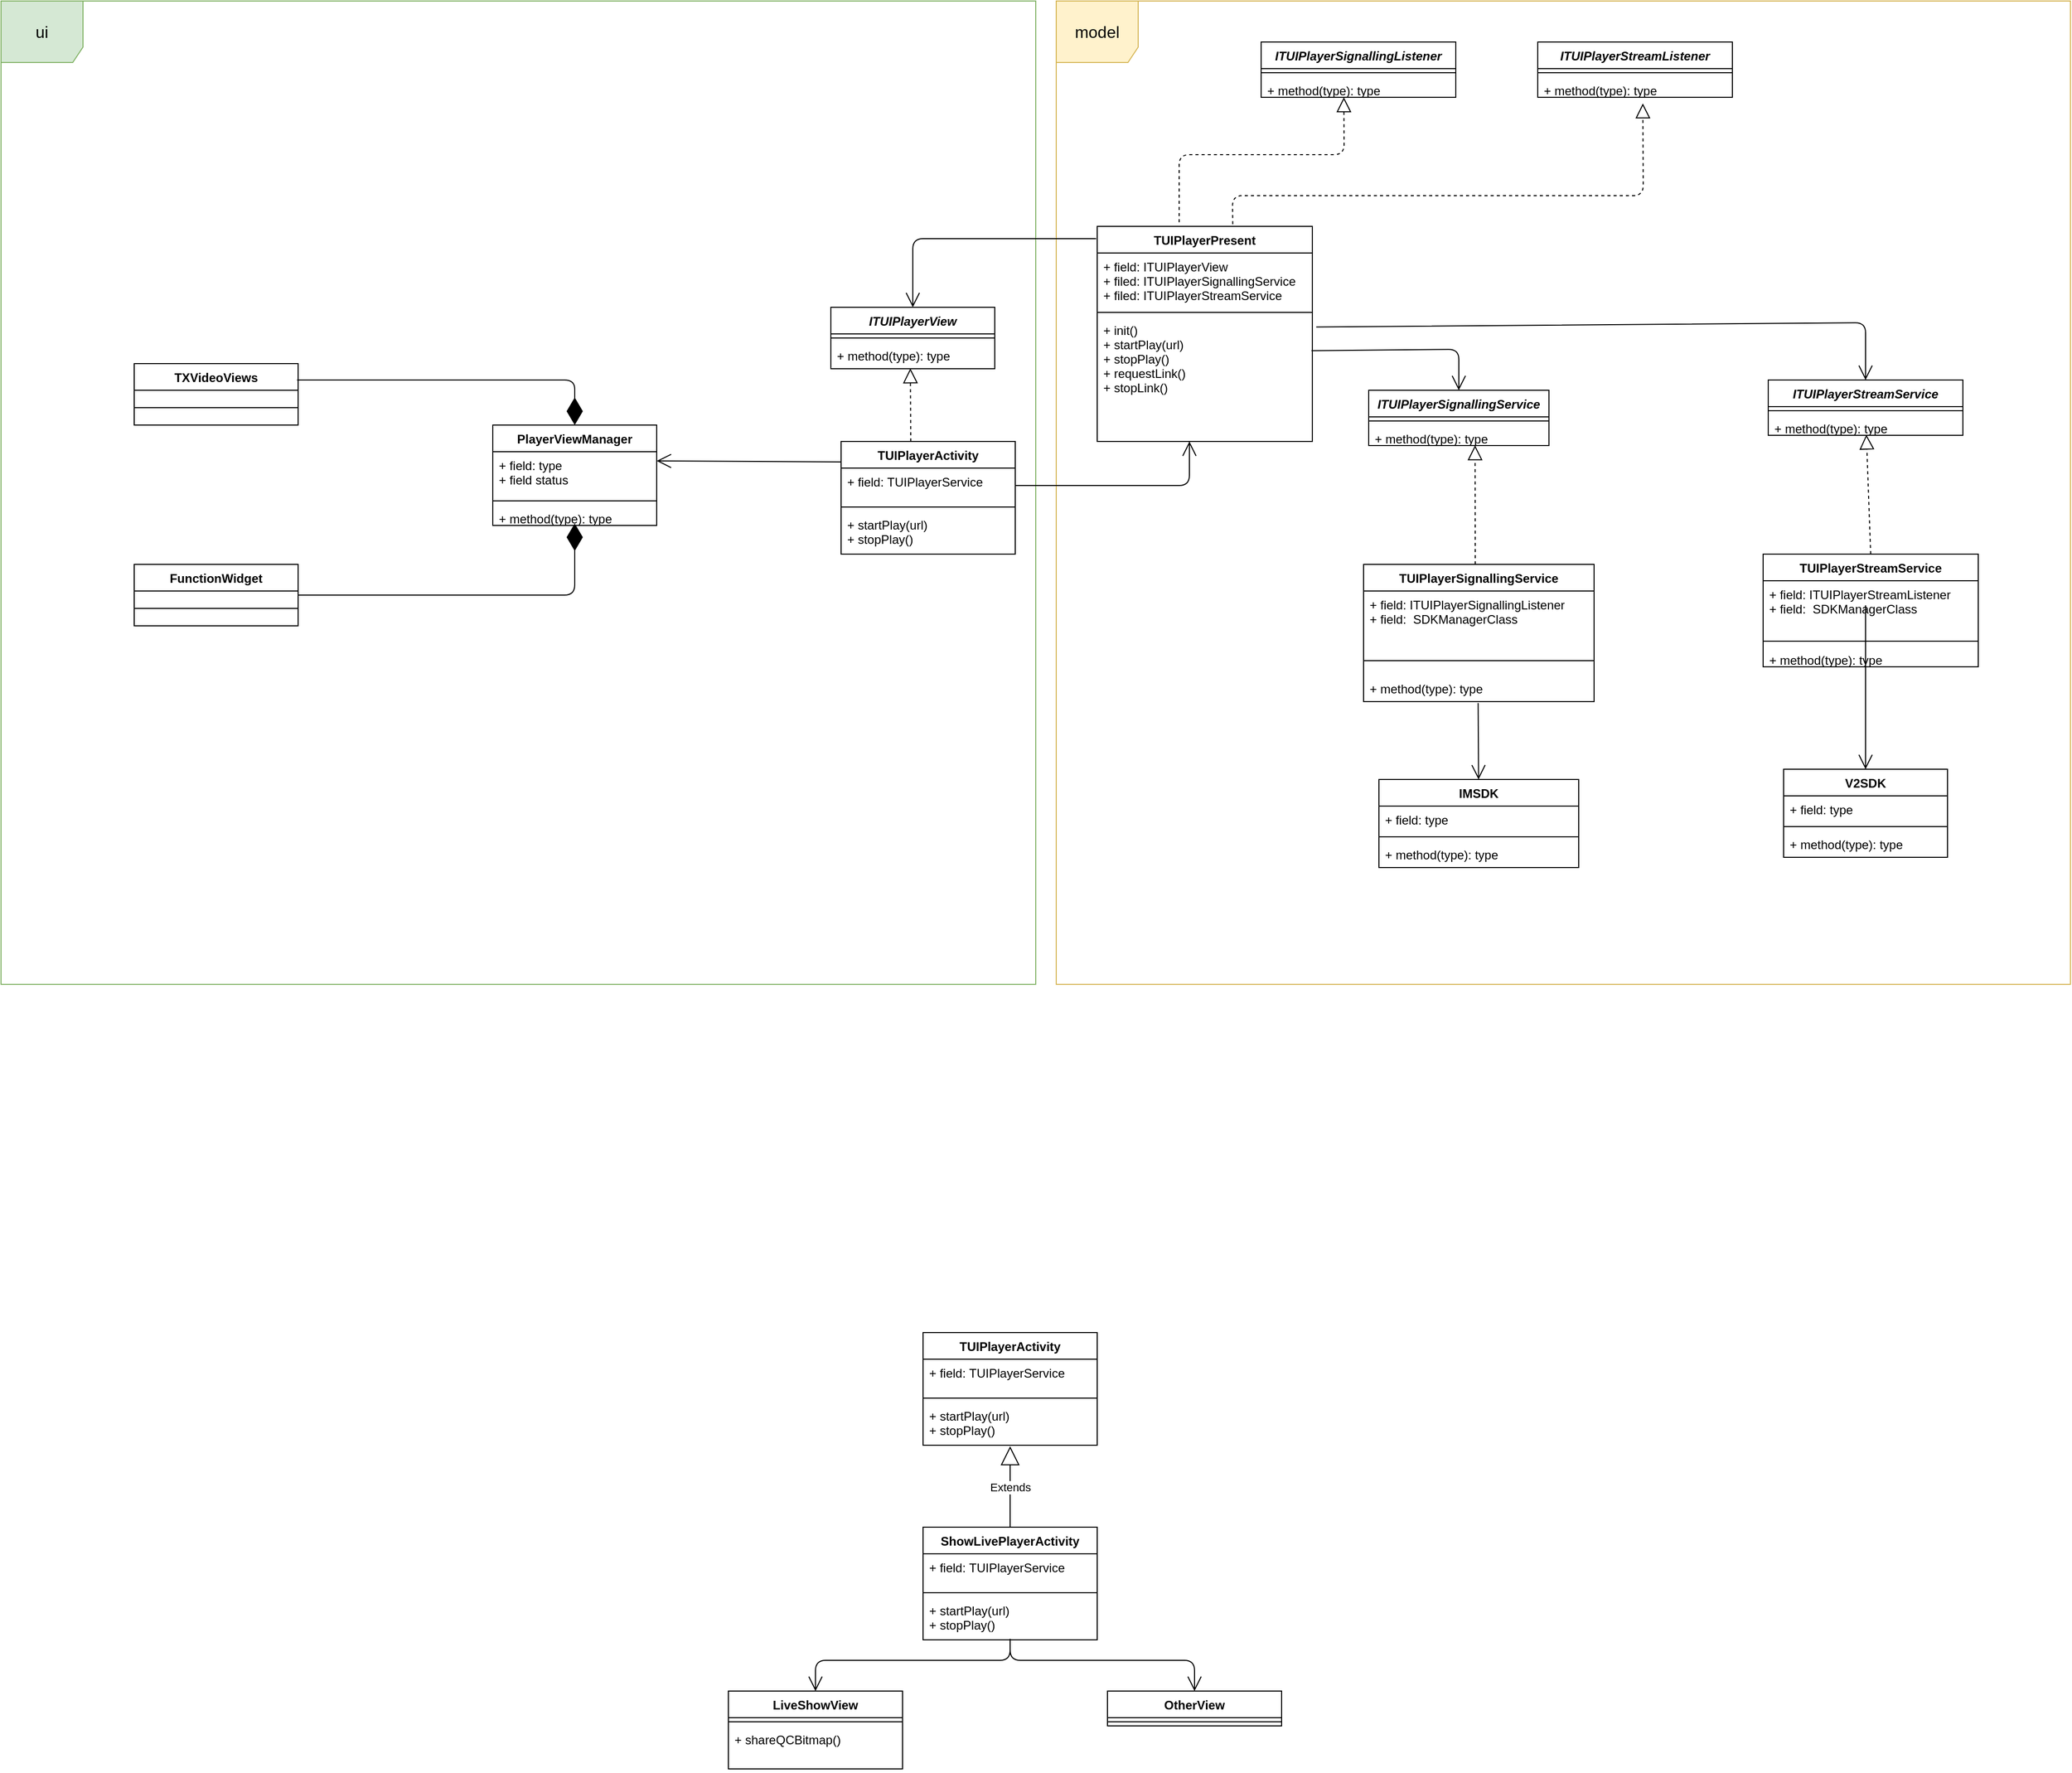 <mxfile version="15.0.3" type="github">
  <diagram id="_3MNf_Sm-s--1B_T6NlN" name="第 1 页">
    <mxGraphModel dx="2893" dy="2243" grid="1" gridSize="10" guides="1" tooltips="1" connect="1" arrows="1" fold="1" page="1" pageScale="1" pageWidth="827" pageHeight="1169" math="0" shadow="0">
      <root>
        <mxCell id="0" />
        <mxCell id="1" parent="0" />
        <mxCell id="_aXG8rA2rc2TQCkW96PT-1" value="&lt;font style=&quot;font-size: 16px&quot;&gt;ui&lt;/font&gt;" style="shape=umlFrame;whiteSpace=wrap;html=1;strokeColor=#82b366;fillColor=#d5e8d4;width=80;height=60;" vertex="1" parent="1">
          <mxGeometry x="-600" y="-30" width="1010" height="960" as="geometry" />
        </mxCell>
        <mxCell id="_aXG8rA2rc2TQCkW96PT-2" value="&lt;font style=&quot;font-size: 16px&quot;&gt;model&lt;/font&gt;" style="shape=umlFrame;whiteSpace=wrap;html=1;fillColor=#FFF2CC;width=80;height=60;strokeColor=#D6B656;" vertex="1" parent="1">
          <mxGeometry x="430" y="-30" width="990" height="960" as="geometry" />
        </mxCell>
        <mxCell id="_aXG8rA2rc2TQCkW96PT-3" value="ITUIPlayerView" style="swimlane;fontStyle=3;align=center;verticalAlign=top;childLayout=stackLayout;horizontal=1;startSize=26;horizontalStack=0;resizeParent=1;resizeParentMax=0;resizeLast=0;collapsible=1;marginBottom=0;" vertex="1" parent="1">
          <mxGeometry x="210" y="269" width="160" height="60" as="geometry" />
        </mxCell>
        <mxCell id="_aXG8rA2rc2TQCkW96PT-4" value="" style="line;strokeWidth=1;fillColor=none;align=left;verticalAlign=middle;spacingTop=-1;spacingLeft=3;spacingRight=3;rotatable=0;labelPosition=right;points=[];portConstraint=eastwest;" vertex="1" parent="_aXG8rA2rc2TQCkW96PT-3">
          <mxGeometry y="26" width="160" height="8" as="geometry" />
        </mxCell>
        <mxCell id="_aXG8rA2rc2TQCkW96PT-5" value="+ method(type): type" style="text;strokeColor=none;fillColor=none;align=left;verticalAlign=top;spacingLeft=4;spacingRight=4;overflow=hidden;rotatable=0;points=[[0,0.5],[1,0.5]];portConstraint=eastwest;" vertex="1" parent="_aXG8rA2rc2TQCkW96PT-3">
          <mxGeometry y="34" width="160" height="26" as="geometry" />
        </mxCell>
        <mxCell id="_aXG8rA2rc2TQCkW96PT-6" value="TUIPlayerPresent" style="swimlane;fontStyle=1;align=center;verticalAlign=top;childLayout=stackLayout;horizontal=1;startSize=26;horizontalStack=0;resizeParent=1;resizeParentMax=0;resizeLast=0;collapsible=1;marginBottom=0;" vertex="1" parent="1">
          <mxGeometry x="470" y="190" width="210" height="210" as="geometry" />
        </mxCell>
        <mxCell id="_aXG8rA2rc2TQCkW96PT-7" value="+ field: ITUIPlayerView&#xa;+ filed: ITUIPlayerSignallingService&#xa;+ filed: ITUIPlayerStreamService" style="text;strokeColor=none;fillColor=none;align=left;verticalAlign=top;spacingLeft=4;spacingRight=4;overflow=hidden;rotatable=0;points=[[0,0.5],[1,0.5]];portConstraint=eastwest;" vertex="1" parent="_aXG8rA2rc2TQCkW96PT-6">
          <mxGeometry y="26" width="210" height="54" as="geometry" />
        </mxCell>
        <mxCell id="_aXG8rA2rc2TQCkW96PT-8" value="" style="line;strokeWidth=1;fillColor=none;align=left;verticalAlign=middle;spacingTop=-1;spacingLeft=3;spacingRight=3;rotatable=0;labelPosition=right;points=[];portConstraint=eastwest;" vertex="1" parent="_aXG8rA2rc2TQCkW96PT-6">
          <mxGeometry y="80" width="210" height="8" as="geometry" />
        </mxCell>
        <mxCell id="_aXG8rA2rc2TQCkW96PT-9" value="+ init()&#xa;+ startPlay(url)&#xa;+ stopPlay()&#xa;+ requestLink()&#xa;+ stopLink()" style="text;strokeColor=none;fillColor=none;align=left;verticalAlign=top;spacingLeft=4;spacingRight=4;overflow=hidden;rotatable=0;points=[[0,0.5],[1,0.5]];portConstraint=eastwest;" vertex="1" parent="_aXG8rA2rc2TQCkW96PT-6">
          <mxGeometry y="88" width="210" height="122" as="geometry" />
        </mxCell>
        <mxCell id="_aXG8rA2rc2TQCkW96PT-14" value="" style="endArrow=block;dashed=1;endFill=0;endSize=12;html=1;entryX=0.485;entryY=0.987;entryDx=0;entryDy=0;entryPerimeter=0;" edge="1" parent="1" target="_aXG8rA2rc2TQCkW96PT-5">
          <mxGeometry width="160" relative="1" as="geometry">
            <mxPoint x="288" y="400" as="sourcePoint" />
            <mxPoint x="470" y="410" as="targetPoint" />
          </mxGeometry>
        </mxCell>
        <mxCell id="_aXG8rA2rc2TQCkW96PT-15" value="TUIPlayerSignallingService" style="swimlane;fontStyle=1;align=center;verticalAlign=top;childLayout=stackLayout;horizontal=1;startSize=26;horizontalStack=0;resizeParent=1;resizeParentMax=0;resizeLast=0;collapsible=1;marginBottom=0;" vertex="1" parent="1">
          <mxGeometry x="730" y="520" width="225" height="134" as="geometry" />
        </mxCell>
        <mxCell id="_aXG8rA2rc2TQCkW96PT-16" value="+ field: ITUIPlayerSignallingListener&#xa;+ field:  SDKManagerClass" style="text;strokeColor=none;fillColor=none;align=left;verticalAlign=top;spacingLeft=4;spacingRight=4;overflow=hidden;rotatable=0;points=[[0,0.5],[1,0.5]];portConstraint=eastwest;" vertex="1" parent="_aXG8rA2rc2TQCkW96PT-15">
          <mxGeometry y="26" width="225" height="54" as="geometry" />
        </mxCell>
        <mxCell id="_aXG8rA2rc2TQCkW96PT-17" value="" style="line;strokeWidth=1;fillColor=none;align=left;verticalAlign=middle;spacingTop=-1;spacingLeft=3;spacingRight=3;rotatable=0;labelPosition=right;points=[];portConstraint=eastwest;" vertex="1" parent="_aXG8rA2rc2TQCkW96PT-15">
          <mxGeometry y="80" width="225" height="28" as="geometry" />
        </mxCell>
        <mxCell id="_aXG8rA2rc2TQCkW96PT-18" value="+ method(type): type" style="text;strokeColor=none;fillColor=none;align=left;verticalAlign=top;spacingLeft=4;spacingRight=4;overflow=hidden;rotatable=0;points=[[0,0.5],[1,0.5]];portConstraint=eastwest;" vertex="1" parent="_aXG8rA2rc2TQCkW96PT-15">
          <mxGeometry y="108" width="225" height="26" as="geometry" />
        </mxCell>
        <mxCell id="_aXG8rA2rc2TQCkW96PT-19" value="" style="endArrow=block;dashed=1;endFill=0;endSize=12;html=1;entryX=0.59;entryY=0.986;entryDx=0;entryDy=0;entryPerimeter=0;" edge="1" parent="1" target="_aXG8rA2rc2TQCkW96PT-44">
          <mxGeometry width="160" relative="1" as="geometry">
            <mxPoint x="839" y="520" as="sourcePoint" />
            <mxPoint x="834" y="400" as="targetPoint" />
          </mxGeometry>
        </mxCell>
        <mxCell id="_aXG8rA2rc2TQCkW96PT-20" value="" style="endArrow=open;endFill=1;endSize=12;html=1;exitX=0.996;exitY=0.274;exitDx=0;exitDy=0;entryX=0.5;entryY=0;entryDx=0;entryDy=0;exitPerimeter=0;" edge="1" parent="1" source="_aXG8rA2rc2TQCkW96PT-9" target="_aXG8rA2rc2TQCkW96PT-42">
          <mxGeometry width="160" relative="1" as="geometry">
            <mxPoint x="430" y="350" as="sourcePoint" />
            <mxPoint x="730" y="300" as="targetPoint" />
            <Array as="points">
              <mxPoint x="823" y="310" />
            </Array>
          </mxGeometry>
        </mxCell>
        <mxCell id="_aXG8rA2rc2TQCkW96PT-21" value="" style="endArrow=open;endFill=1;endSize=12;html=1;exitX=1;exitY=0.5;exitDx=0;exitDy=0;" edge="1" parent="1" source="_aXG8rA2rc2TQCkW96PT-74">
          <mxGeometry width="160" relative="1" as="geometry">
            <mxPoint x="390" y="440" as="sourcePoint" />
            <mxPoint x="560" y="400" as="targetPoint" />
            <Array as="points">
              <mxPoint x="560" y="443" />
            </Array>
          </mxGeometry>
        </mxCell>
        <mxCell id="_aXG8rA2rc2TQCkW96PT-22" value="" style="endArrow=open;endFill=1;endSize=12;html=1;entryX=0.5;entryY=0;entryDx=0;entryDy=0;" edge="1" parent="1" target="_aXG8rA2rc2TQCkW96PT-3">
          <mxGeometry width="160" relative="1" as="geometry">
            <mxPoint x="469" y="202" as="sourcePoint" />
            <mxPoint x="380" y="400" as="targetPoint" />
            <Array as="points">
              <mxPoint x="290" y="202" />
            </Array>
          </mxGeometry>
        </mxCell>
        <mxCell id="_aXG8rA2rc2TQCkW96PT-23" value="ITUIPlayerStreamService" style="swimlane;fontStyle=3;align=center;verticalAlign=top;childLayout=stackLayout;horizontal=1;startSize=26;horizontalStack=0;resizeParent=1;resizeParentMax=0;resizeLast=0;collapsible=1;marginBottom=0;" vertex="1" parent="1">
          <mxGeometry x="1125" y="340" width="190" height="54" as="geometry" />
        </mxCell>
        <mxCell id="_aXG8rA2rc2TQCkW96PT-24" value="" style="line;strokeWidth=1;fillColor=none;align=left;verticalAlign=middle;spacingTop=-1;spacingLeft=3;spacingRight=3;rotatable=0;labelPosition=right;points=[];portConstraint=eastwest;" vertex="1" parent="_aXG8rA2rc2TQCkW96PT-23">
          <mxGeometry y="26" width="190" height="8" as="geometry" />
        </mxCell>
        <mxCell id="_aXG8rA2rc2TQCkW96PT-25" value="+ method(type): type" style="text;strokeColor=none;fillColor=none;align=left;verticalAlign=top;spacingLeft=4;spacingRight=4;overflow=hidden;rotatable=0;points=[[0,0.5],[1,0.5]];portConstraint=eastwest;" vertex="1" parent="_aXG8rA2rc2TQCkW96PT-23">
          <mxGeometry y="34" width="190" height="20" as="geometry" />
        </mxCell>
        <mxCell id="_aXG8rA2rc2TQCkW96PT-26" value="TUIPlayerStreamService" style="swimlane;fontStyle=1;align=center;verticalAlign=top;childLayout=stackLayout;horizontal=1;startSize=26;horizontalStack=0;resizeParent=1;resizeParentMax=0;resizeLast=0;collapsible=1;marginBottom=0;" vertex="1" parent="1">
          <mxGeometry x="1120" y="510" width="210" height="110" as="geometry" />
        </mxCell>
        <mxCell id="_aXG8rA2rc2TQCkW96PT-27" value="+ field: ITUIPlayerStreamListener&#xa;+ field:  SDKManagerClass" style="text;strokeColor=none;fillColor=none;align=left;verticalAlign=top;spacingLeft=4;spacingRight=4;overflow=hidden;rotatable=0;points=[[0,0.5],[1,0.5]];portConstraint=eastwest;" vertex="1" parent="_aXG8rA2rc2TQCkW96PT-26">
          <mxGeometry y="26" width="210" height="54" as="geometry" />
        </mxCell>
        <mxCell id="_aXG8rA2rc2TQCkW96PT-28" value="" style="line;strokeWidth=1;fillColor=none;align=left;verticalAlign=middle;spacingTop=-1;spacingLeft=3;spacingRight=3;rotatable=0;labelPosition=right;points=[];portConstraint=eastwest;" vertex="1" parent="_aXG8rA2rc2TQCkW96PT-26">
          <mxGeometry y="80" width="210" height="10" as="geometry" />
        </mxCell>
        <mxCell id="_aXG8rA2rc2TQCkW96PT-29" value="+ method(type): type" style="text;strokeColor=none;fillColor=none;align=left;verticalAlign=top;spacingLeft=4;spacingRight=4;overflow=hidden;rotatable=0;points=[[0,0.5],[1,0.5]];portConstraint=eastwest;" vertex="1" parent="_aXG8rA2rc2TQCkW96PT-26">
          <mxGeometry y="90" width="210" height="20" as="geometry" />
        </mxCell>
        <mxCell id="_aXG8rA2rc2TQCkW96PT-30" value="" style="endArrow=block;dashed=1;endFill=0;endSize=12;html=1;exitX=0.5;exitY=0;exitDx=0;exitDy=0;entryX=0.504;entryY=0.967;entryDx=0;entryDy=0;entryPerimeter=0;" edge="1" parent="1" source="_aXG8rA2rc2TQCkW96PT-26" target="_aXG8rA2rc2TQCkW96PT-25">
          <mxGeometry width="160" relative="1" as="geometry">
            <mxPoint x="1219.11" y="460.004" as="sourcePoint" />
            <mxPoint x="1216" y="372" as="targetPoint" />
          </mxGeometry>
        </mxCell>
        <mxCell id="_aXG8rA2rc2TQCkW96PT-31" value="" style="endArrow=open;endFill=1;endSize=12;html=1;exitX=1.018;exitY=0.084;exitDx=0;exitDy=0;entryX=0.5;entryY=0;entryDx=0;entryDy=0;exitPerimeter=0;" edge="1" parent="1" source="_aXG8rA2rc2TQCkW96PT-9" target="_aXG8rA2rc2TQCkW96PT-23">
          <mxGeometry width="160" relative="1" as="geometry">
            <mxPoint x="639.68" y="211.388" as="sourcePoint" />
            <mxPoint x="740" y="310" as="targetPoint" />
            <Array as="points">
              <mxPoint x="1220" y="284" />
            </Array>
          </mxGeometry>
        </mxCell>
        <mxCell id="_aXG8rA2rc2TQCkW96PT-32" value="IMSDK" style="swimlane;fontStyle=1;align=center;verticalAlign=top;childLayout=stackLayout;horizontal=1;startSize=26;horizontalStack=0;resizeParent=1;resizeParentMax=0;resizeLast=0;collapsible=1;marginBottom=0;" vertex="1" parent="1">
          <mxGeometry x="745" y="730" width="195" height="86" as="geometry" />
        </mxCell>
        <mxCell id="_aXG8rA2rc2TQCkW96PT-33" value="+ field: type" style="text;strokeColor=none;fillColor=none;align=left;verticalAlign=top;spacingLeft=4;spacingRight=4;overflow=hidden;rotatable=0;points=[[0,0.5],[1,0.5]];portConstraint=eastwest;" vertex="1" parent="_aXG8rA2rc2TQCkW96PT-32">
          <mxGeometry y="26" width="195" height="26" as="geometry" />
        </mxCell>
        <mxCell id="_aXG8rA2rc2TQCkW96PT-34" value="" style="line;strokeWidth=1;fillColor=none;align=left;verticalAlign=middle;spacingTop=-1;spacingLeft=3;spacingRight=3;rotatable=0;labelPosition=right;points=[];portConstraint=eastwest;" vertex="1" parent="_aXG8rA2rc2TQCkW96PT-32">
          <mxGeometry y="52" width="195" height="8" as="geometry" />
        </mxCell>
        <mxCell id="_aXG8rA2rc2TQCkW96PT-35" value="+ method(type): type" style="text;strokeColor=none;fillColor=none;align=left;verticalAlign=top;spacingLeft=4;spacingRight=4;overflow=hidden;rotatable=0;points=[[0,0.5],[1,0.5]];portConstraint=eastwest;" vertex="1" parent="_aXG8rA2rc2TQCkW96PT-32">
          <mxGeometry y="60" width="195" height="26" as="geometry" />
        </mxCell>
        <mxCell id="_aXG8rA2rc2TQCkW96PT-36" value="V2SDK" style="swimlane;fontStyle=1;align=center;verticalAlign=top;childLayout=stackLayout;horizontal=1;startSize=26;horizontalStack=0;resizeParent=1;resizeParentMax=0;resizeLast=0;collapsible=1;marginBottom=0;" vertex="1" parent="1">
          <mxGeometry x="1140" y="720" width="160" height="86" as="geometry" />
        </mxCell>
        <mxCell id="_aXG8rA2rc2TQCkW96PT-37" value="+ field: type" style="text;strokeColor=none;fillColor=none;align=left;verticalAlign=top;spacingLeft=4;spacingRight=4;overflow=hidden;rotatable=0;points=[[0,0.5],[1,0.5]];portConstraint=eastwest;" vertex="1" parent="_aXG8rA2rc2TQCkW96PT-36">
          <mxGeometry y="26" width="160" height="26" as="geometry" />
        </mxCell>
        <mxCell id="_aXG8rA2rc2TQCkW96PT-38" value="" style="line;strokeWidth=1;fillColor=none;align=left;verticalAlign=middle;spacingTop=-1;spacingLeft=3;spacingRight=3;rotatable=0;labelPosition=right;points=[];portConstraint=eastwest;" vertex="1" parent="_aXG8rA2rc2TQCkW96PT-36">
          <mxGeometry y="52" width="160" height="8" as="geometry" />
        </mxCell>
        <mxCell id="_aXG8rA2rc2TQCkW96PT-39" value="+ method(type): type" style="text;strokeColor=none;fillColor=none;align=left;verticalAlign=top;spacingLeft=4;spacingRight=4;overflow=hidden;rotatable=0;points=[[0,0.5],[1,0.5]];portConstraint=eastwest;" vertex="1" parent="_aXG8rA2rc2TQCkW96PT-36">
          <mxGeometry y="60" width="160" height="26" as="geometry" />
        </mxCell>
        <mxCell id="_aXG8rA2rc2TQCkW96PT-40" value="" style="endArrow=open;endFill=1;endSize=12;html=1;exitX=0.497;exitY=1.051;exitDx=0;exitDy=0;exitPerimeter=0;" edge="1" parent="1" source="_aXG8rA2rc2TQCkW96PT-18" target="_aXG8rA2rc2TQCkW96PT-32">
          <mxGeometry width="160" relative="1" as="geometry">
            <mxPoint x="760" y="520" as="sourcePoint" />
            <mxPoint x="920" y="520" as="targetPoint" />
          </mxGeometry>
        </mxCell>
        <mxCell id="_aXG8rA2rc2TQCkW96PT-41" value="" style="endArrow=open;endFill=1;endSize=12;html=1;entryX=0.5;entryY=0;entryDx=0;entryDy=0;" edge="1" parent="1" target="_aXG8rA2rc2TQCkW96PT-36">
          <mxGeometry width="160" relative="1" as="geometry">
            <mxPoint x="1220" y="560" as="sourcePoint" />
            <mxPoint x="1003.533" y="600" as="targetPoint" />
          </mxGeometry>
        </mxCell>
        <mxCell id="_aXG8rA2rc2TQCkW96PT-42" value="ITUIPlayerSignallingService" style="swimlane;fontStyle=3;align=center;verticalAlign=top;childLayout=stackLayout;horizontal=1;startSize=26;horizontalStack=0;resizeParent=1;resizeParentMax=0;resizeLast=0;collapsible=1;marginBottom=0;" vertex="1" parent="1">
          <mxGeometry x="735" y="350" width="175.93" height="54" as="geometry" />
        </mxCell>
        <mxCell id="_aXG8rA2rc2TQCkW96PT-43" value="" style="line;strokeWidth=1;fillColor=none;align=left;verticalAlign=middle;spacingTop=-1;spacingLeft=3;spacingRight=3;rotatable=0;labelPosition=right;points=[];portConstraint=eastwest;" vertex="1" parent="_aXG8rA2rc2TQCkW96PT-42">
          <mxGeometry y="26" width="175.93" height="8" as="geometry" />
        </mxCell>
        <mxCell id="_aXG8rA2rc2TQCkW96PT-44" value="+ method(type): type" style="text;strokeColor=none;fillColor=none;align=left;verticalAlign=top;spacingLeft=4;spacingRight=4;overflow=hidden;rotatable=0;points=[[0,0.5],[1,0.5]];portConstraint=eastwest;" vertex="1" parent="_aXG8rA2rc2TQCkW96PT-42">
          <mxGeometry y="34" width="175.93" height="20" as="geometry" />
        </mxCell>
        <mxCell id="_aXG8rA2rc2TQCkW96PT-45" value="ITUIPlayerSignallingListener" style="swimlane;fontStyle=3;align=center;verticalAlign=top;childLayout=stackLayout;horizontal=1;startSize=26;horizontalStack=0;resizeParent=1;resizeParentMax=0;resizeLast=0;collapsible=1;marginBottom=0;" vertex="1" parent="1">
          <mxGeometry x="630" y="10" width="190" height="54" as="geometry" />
        </mxCell>
        <mxCell id="_aXG8rA2rc2TQCkW96PT-46" value="" style="line;strokeWidth=1;fillColor=none;align=left;verticalAlign=middle;spacingTop=-1;spacingLeft=3;spacingRight=3;rotatable=0;labelPosition=right;points=[];portConstraint=eastwest;" vertex="1" parent="_aXG8rA2rc2TQCkW96PT-45">
          <mxGeometry y="26" width="190" height="8" as="geometry" />
        </mxCell>
        <mxCell id="_aXG8rA2rc2TQCkW96PT-47" value="+ method(type): type" style="text;strokeColor=none;fillColor=none;align=left;verticalAlign=top;spacingLeft=4;spacingRight=4;overflow=hidden;rotatable=0;points=[[0,0.5],[1,0.5]];portConstraint=eastwest;" vertex="1" parent="_aXG8rA2rc2TQCkW96PT-45">
          <mxGeometry y="34" width="190" height="20" as="geometry" />
        </mxCell>
        <mxCell id="_aXG8rA2rc2TQCkW96PT-48" value="ITUIPlayerStreamListener" style="swimlane;fontStyle=3;align=center;verticalAlign=top;childLayout=stackLayout;horizontal=1;startSize=26;horizontalStack=0;resizeParent=1;resizeParentMax=0;resizeLast=0;collapsible=1;marginBottom=0;" vertex="1" parent="1">
          <mxGeometry x="900" y="10" width="190" height="54" as="geometry" />
        </mxCell>
        <mxCell id="_aXG8rA2rc2TQCkW96PT-49" value="" style="line;strokeWidth=1;fillColor=none;align=left;verticalAlign=middle;spacingTop=-1;spacingLeft=3;spacingRight=3;rotatable=0;labelPosition=right;points=[];portConstraint=eastwest;" vertex="1" parent="_aXG8rA2rc2TQCkW96PT-48">
          <mxGeometry y="26" width="190" height="8" as="geometry" />
        </mxCell>
        <mxCell id="_aXG8rA2rc2TQCkW96PT-50" value="+ method(type): type" style="text;strokeColor=none;fillColor=none;align=left;verticalAlign=top;spacingLeft=4;spacingRight=4;overflow=hidden;rotatable=0;points=[[0,0.5],[1,0.5]];portConstraint=eastwest;" vertex="1" parent="_aXG8rA2rc2TQCkW96PT-48">
          <mxGeometry y="34" width="190" height="20" as="geometry" />
        </mxCell>
        <mxCell id="_aXG8rA2rc2TQCkW96PT-51" value="" style="endArrow=block;dashed=1;endFill=0;endSize=12;html=1;entryX=0.425;entryY=1;entryDx=0;entryDy=0;entryPerimeter=0;" edge="1" parent="1" target="_aXG8rA2rc2TQCkW96PT-47">
          <mxGeometry width="160" relative="1" as="geometry">
            <mxPoint x="550" y="186" as="sourcePoint" />
            <mxPoint x="500" y="70" as="targetPoint" />
            <Array as="points">
              <mxPoint x="550" y="120" />
              <mxPoint x="711" y="120" />
            </Array>
          </mxGeometry>
        </mxCell>
        <mxCell id="_aXG8rA2rc2TQCkW96PT-52" value="" style="endArrow=block;dashed=1;endFill=0;endSize=12;html=1;exitX=0.63;exitY=-0.01;exitDx=0;exitDy=0;entryX=0.54;entryY=1.3;entryDx=0;entryDy=0;entryPerimeter=0;exitPerimeter=0;" edge="1" parent="1" source="_aXG8rA2rc2TQCkW96PT-6" target="_aXG8rA2rc2TQCkW96PT-50">
          <mxGeometry width="160" relative="1" as="geometry">
            <mxPoint x="560" y="200" as="sourcePoint" />
            <mxPoint x="510.75" y="70" as="targetPoint" />
            <Array as="points">
              <mxPoint x="602" y="160" />
              <mxPoint x="1003" y="160" />
            </Array>
          </mxGeometry>
        </mxCell>
        <mxCell id="_aXG8rA2rc2TQCkW96PT-53" value="PlayerViewManager" style="swimlane;fontStyle=1;align=center;verticalAlign=top;childLayout=stackLayout;horizontal=1;startSize=26;horizontalStack=0;resizeParent=1;resizeParentMax=0;resizeLast=0;collapsible=1;marginBottom=0;" vertex="1" parent="1">
          <mxGeometry x="-120" y="384" width="160" height="98" as="geometry" />
        </mxCell>
        <mxCell id="_aXG8rA2rc2TQCkW96PT-54" value="+ field: type&#xa;+ field status" style="text;strokeColor=none;fillColor=none;align=left;verticalAlign=top;spacingLeft=4;spacingRight=4;overflow=hidden;rotatable=0;points=[[0,0.5],[1,0.5]];portConstraint=eastwest;" vertex="1" parent="_aXG8rA2rc2TQCkW96PT-53">
          <mxGeometry y="26" width="160" height="44" as="geometry" />
        </mxCell>
        <mxCell id="_aXG8rA2rc2TQCkW96PT-55" value="" style="line;strokeWidth=1;fillColor=none;align=left;verticalAlign=middle;spacingTop=-1;spacingLeft=3;spacingRight=3;rotatable=0;labelPosition=right;points=[];portConstraint=eastwest;" vertex="1" parent="_aXG8rA2rc2TQCkW96PT-53">
          <mxGeometry y="70" width="160" height="8" as="geometry" />
        </mxCell>
        <mxCell id="_aXG8rA2rc2TQCkW96PT-56" value="+ method(type): type" style="text;strokeColor=none;fillColor=none;align=left;verticalAlign=top;spacingLeft=4;spacingRight=4;overflow=hidden;rotatable=0;points=[[0,0.5],[1,0.5]];portConstraint=eastwest;" vertex="1" parent="_aXG8rA2rc2TQCkW96PT-53">
          <mxGeometry y="78" width="160" height="20" as="geometry" />
        </mxCell>
        <mxCell id="_aXG8rA2rc2TQCkW96PT-57" value="" style="endArrow=open;endFill=1;endSize=12;html=1;exitX=0;exitY=0.25;exitDx=0;exitDy=0;" edge="1" parent="1">
          <mxGeometry width="160" relative="1" as="geometry">
            <mxPoint x="220" y="420" as="sourcePoint" />
            <mxPoint x="40" y="419" as="targetPoint" />
          </mxGeometry>
        </mxCell>
        <mxCell id="_aXG8rA2rc2TQCkW96PT-62" value="TXVideoViews" style="swimlane;fontStyle=1;align=center;verticalAlign=top;childLayout=stackLayout;horizontal=1;startSize=26;horizontalStack=0;resizeParent=1;resizeParentMax=0;resizeLast=0;collapsible=1;marginBottom=0;" vertex="1" parent="1">
          <mxGeometry x="-470" y="324" width="160" height="60" as="geometry" />
        </mxCell>
        <mxCell id="_aXG8rA2rc2TQCkW96PT-63" value="" style="line;strokeWidth=1;fillColor=none;align=left;verticalAlign=middle;spacingTop=-1;spacingLeft=3;spacingRight=3;rotatable=0;labelPosition=right;points=[];portConstraint=eastwest;" vertex="1" parent="_aXG8rA2rc2TQCkW96PT-62">
          <mxGeometry y="26" width="160" height="34" as="geometry" />
        </mxCell>
        <mxCell id="_aXG8rA2rc2TQCkW96PT-64" value="" style="endArrow=diamondThin;endFill=1;endSize=24;html=1;entryX=0.5;entryY=0;entryDx=0;entryDy=0;" edge="1" parent="1" target="_aXG8rA2rc2TQCkW96PT-53">
          <mxGeometry width="160" relative="1" as="geometry">
            <mxPoint x="-311" y="340" as="sourcePoint" />
            <mxPoint x="-120" y="619" as="targetPoint" />
            <Array as="points">
              <mxPoint x="-40" y="340" />
            </Array>
          </mxGeometry>
        </mxCell>
        <mxCell id="_aXG8rA2rc2TQCkW96PT-71" value="FunctionWidget" style="swimlane;fontStyle=1;align=center;verticalAlign=top;childLayout=stackLayout;horizontal=1;startSize=26;horizontalStack=0;resizeParent=1;resizeParentMax=0;resizeLast=0;collapsible=1;marginBottom=0;" vertex="1" parent="1">
          <mxGeometry x="-470" y="520" width="160" height="60" as="geometry" />
        </mxCell>
        <mxCell id="_aXG8rA2rc2TQCkW96PT-72" value="" style="line;strokeWidth=1;fillColor=none;align=left;verticalAlign=middle;spacingTop=-1;spacingLeft=3;spacingRight=3;rotatable=0;labelPosition=right;points=[];portConstraint=eastwest;" vertex="1" parent="_aXG8rA2rc2TQCkW96PT-71">
          <mxGeometry y="26" width="160" height="34" as="geometry" />
        </mxCell>
        <mxCell id="_aXG8rA2rc2TQCkW96PT-73" value="TUIPlayerActivity" style="swimlane;fontStyle=1;align=center;verticalAlign=top;childLayout=stackLayout;horizontal=1;startSize=26;horizontalStack=0;resizeParent=1;resizeParentMax=0;resizeLast=0;collapsible=1;marginBottom=0;" vertex="1" parent="1">
          <mxGeometry x="220" y="400" width="170" height="110" as="geometry" />
        </mxCell>
        <mxCell id="_aXG8rA2rc2TQCkW96PT-74" value="+ field: TUIPlayerService" style="text;strokeColor=none;fillColor=none;align=left;verticalAlign=top;spacingLeft=4;spacingRight=4;overflow=hidden;rotatable=0;points=[[0,0.5],[1,0.5]];portConstraint=eastwest;" vertex="1" parent="_aXG8rA2rc2TQCkW96PT-73">
          <mxGeometry y="26" width="170" height="34" as="geometry" />
        </mxCell>
        <mxCell id="_aXG8rA2rc2TQCkW96PT-75" value="" style="line;strokeWidth=1;fillColor=none;align=left;verticalAlign=middle;spacingTop=-1;spacingLeft=3;spacingRight=3;rotatable=0;labelPosition=right;points=[];portConstraint=eastwest;" vertex="1" parent="_aXG8rA2rc2TQCkW96PT-73">
          <mxGeometry y="60" width="170" height="8" as="geometry" />
        </mxCell>
        <mxCell id="_aXG8rA2rc2TQCkW96PT-76" value="+ startPlay(url)&#xa;+ stopPlay()" style="text;strokeColor=none;fillColor=none;align=left;verticalAlign=top;spacingLeft=4;spacingRight=4;overflow=hidden;rotatable=0;points=[[0,0.5],[1,0.5]];portConstraint=eastwest;" vertex="1" parent="_aXG8rA2rc2TQCkW96PT-73">
          <mxGeometry y="68" width="170" height="42" as="geometry" />
        </mxCell>
        <mxCell id="_aXG8rA2rc2TQCkW96PT-77" value="" style="endArrow=diamondThin;endFill=1;endSize=24;html=1;exitX=1;exitY=0.5;exitDx=0;exitDy=0;" edge="1" parent="1" source="_aXG8rA2rc2TQCkW96PT-71">
          <mxGeometry width="160" relative="1" as="geometry">
            <mxPoint x="-310" y="644" as="sourcePoint" />
            <mxPoint x="-40" y="480" as="targetPoint" />
            <Array as="points">
              <mxPoint x="-40" y="550" />
            </Array>
          </mxGeometry>
        </mxCell>
        <mxCell id="_aXG8rA2rc2TQCkW96PT-78" value="TUIPlayerActivity" style="swimlane;fontStyle=1;align=center;verticalAlign=top;childLayout=stackLayout;horizontal=1;startSize=26;horizontalStack=0;resizeParent=1;resizeParentMax=0;resizeLast=0;collapsible=1;marginBottom=0;" vertex="1" parent="1">
          <mxGeometry x="300" y="1270" width="170" height="110" as="geometry" />
        </mxCell>
        <mxCell id="_aXG8rA2rc2TQCkW96PT-79" value="+ field: TUIPlayerService" style="text;strokeColor=none;fillColor=none;align=left;verticalAlign=top;spacingLeft=4;spacingRight=4;overflow=hidden;rotatable=0;points=[[0,0.5],[1,0.5]];portConstraint=eastwest;" vertex="1" parent="_aXG8rA2rc2TQCkW96PT-78">
          <mxGeometry y="26" width="170" height="34" as="geometry" />
        </mxCell>
        <mxCell id="_aXG8rA2rc2TQCkW96PT-80" value="" style="line;strokeWidth=1;fillColor=none;align=left;verticalAlign=middle;spacingTop=-1;spacingLeft=3;spacingRight=3;rotatable=0;labelPosition=right;points=[];portConstraint=eastwest;" vertex="1" parent="_aXG8rA2rc2TQCkW96PT-78">
          <mxGeometry y="60" width="170" height="8" as="geometry" />
        </mxCell>
        <mxCell id="_aXG8rA2rc2TQCkW96PT-81" value="+ startPlay(url)&#xa;+ stopPlay()" style="text;strokeColor=none;fillColor=none;align=left;verticalAlign=top;spacingLeft=4;spacingRight=4;overflow=hidden;rotatable=0;points=[[0,0.5],[1,0.5]];portConstraint=eastwest;" vertex="1" parent="_aXG8rA2rc2TQCkW96PT-78">
          <mxGeometry y="68" width="170" height="42" as="geometry" />
        </mxCell>
        <mxCell id="_aXG8rA2rc2TQCkW96PT-82" value="ShowLivePlayerActivity" style="swimlane;fontStyle=1;align=center;verticalAlign=top;childLayout=stackLayout;horizontal=1;startSize=26;horizontalStack=0;resizeParent=1;resizeParentMax=0;resizeLast=0;collapsible=1;marginBottom=0;" vertex="1" parent="1">
          <mxGeometry x="300" y="1460" width="170" height="110" as="geometry" />
        </mxCell>
        <mxCell id="_aXG8rA2rc2TQCkW96PT-83" value="+ field: TUIPlayerService" style="text;strokeColor=none;fillColor=none;align=left;verticalAlign=top;spacingLeft=4;spacingRight=4;overflow=hidden;rotatable=0;points=[[0,0.5],[1,0.5]];portConstraint=eastwest;" vertex="1" parent="_aXG8rA2rc2TQCkW96PT-82">
          <mxGeometry y="26" width="170" height="34" as="geometry" />
        </mxCell>
        <mxCell id="_aXG8rA2rc2TQCkW96PT-84" value="" style="line;strokeWidth=1;fillColor=none;align=left;verticalAlign=middle;spacingTop=-1;spacingLeft=3;spacingRight=3;rotatable=0;labelPosition=right;points=[];portConstraint=eastwest;" vertex="1" parent="_aXG8rA2rc2TQCkW96PT-82">
          <mxGeometry y="60" width="170" height="8" as="geometry" />
        </mxCell>
        <mxCell id="_aXG8rA2rc2TQCkW96PT-85" value="+ startPlay(url)&#xa;+ stopPlay()" style="text;strokeColor=none;fillColor=none;align=left;verticalAlign=top;spacingLeft=4;spacingRight=4;overflow=hidden;rotatable=0;points=[[0,0.5],[1,0.5]];portConstraint=eastwest;" vertex="1" parent="_aXG8rA2rc2TQCkW96PT-82">
          <mxGeometry y="68" width="170" height="42" as="geometry" />
        </mxCell>
        <mxCell id="_aXG8rA2rc2TQCkW96PT-87" value="Extends" style="endArrow=block;endSize=16;endFill=0;html=1;exitX=0.5;exitY=0;exitDx=0;exitDy=0;" edge="1" parent="1" source="_aXG8rA2rc2TQCkW96PT-82">
          <mxGeometry width="160" relative="1" as="geometry">
            <mxPoint x="240" y="1470" as="sourcePoint" />
            <mxPoint x="385" y="1381" as="targetPoint" />
          </mxGeometry>
        </mxCell>
        <mxCell id="_aXG8rA2rc2TQCkW96PT-88" value="LiveShowView" style="swimlane;fontStyle=1;align=center;verticalAlign=top;childLayout=stackLayout;horizontal=1;startSize=26;horizontalStack=0;resizeParent=1;resizeParentMax=0;resizeLast=0;collapsible=1;marginBottom=0;" vertex="1" parent="1">
          <mxGeometry x="110" y="1620" width="170" height="76" as="geometry" />
        </mxCell>
        <mxCell id="_aXG8rA2rc2TQCkW96PT-90" value="" style="line;strokeWidth=1;fillColor=none;align=left;verticalAlign=middle;spacingTop=-1;spacingLeft=3;spacingRight=3;rotatable=0;labelPosition=right;points=[];portConstraint=eastwest;" vertex="1" parent="_aXG8rA2rc2TQCkW96PT-88">
          <mxGeometry y="26" width="170" height="8" as="geometry" />
        </mxCell>
        <mxCell id="_aXG8rA2rc2TQCkW96PT-91" value="+ shareQCBitmap()" style="text;strokeColor=none;fillColor=none;align=left;verticalAlign=top;spacingLeft=4;spacingRight=4;overflow=hidden;rotatable=0;points=[[0,0.5],[1,0.5]];portConstraint=eastwest;" vertex="1" parent="_aXG8rA2rc2TQCkW96PT-88">
          <mxGeometry y="34" width="170" height="42" as="geometry" />
        </mxCell>
        <mxCell id="_aXG8rA2rc2TQCkW96PT-92" value="OtherView" style="swimlane;fontStyle=1;align=center;verticalAlign=top;childLayout=stackLayout;horizontal=1;startSize=26;horizontalStack=0;resizeParent=1;resizeParentMax=0;resizeLast=0;collapsible=1;marginBottom=0;" vertex="1" parent="1">
          <mxGeometry x="480" y="1620" width="170" height="34" as="geometry" />
        </mxCell>
        <mxCell id="_aXG8rA2rc2TQCkW96PT-93" value="" style="line;strokeWidth=1;fillColor=none;align=left;verticalAlign=middle;spacingTop=-1;spacingLeft=3;spacingRight=3;rotatable=0;labelPosition=right;points=[];portConstraint=eastwest;" vertex="1" parent="_aXG8rA2rc2TQCkW96PT-92">
          <mxGeometry y="26" width="170" height="8" as="geometry" />
        </mxCell>
        <mxCell id="_aXG8rA2rc2TQCkW96PT-95" value="" style="endArrow=open;endFill=1;endSize=12;html=1;entryX=0.5;entryY=0;entryDx=0;entryDy=0;exitX=0.5;exitY=0.976;exitDx=0;exitDy=0;exitPerimeter=0;" edge="1" parent="1" source="_aXG8rA2rc2TQCkW96PT-85" target="_aXG8rA2rc2TQCkW96PT-88">
          <mxGeometry width="160" relative="1" as="geometry">
            <mxPoint x="240" y="1470" as="sourcePoint" />
            <mxPoint x="400" y="1470" as="targetPoint" />
            <Array as="points">
              <mxPoint x="385" y="1590" />
              <mxPoint x="195" y="1590" />
            </Array>
          </mxGeometry>
        </mxCell>
        <mxCell id="_aXG8rA2rc2TQCkW96PT-96" value="" style="endArrow=open;endFill=1;endSize=12;html=1;exitX=0.5;exitY=0.976;exitDx=0;exitDy=0;exitPerimeter=0;entryX=0.5;entryY=0;entryDx=0;entryDy=0;" edge="1" parent="1" source="_aXG8rA2rc2TQCkW96PT-85" target="_aXG8rA2rc2TQCkW96PT-92">
          <mxGeometry width="160" relative="1" as="geometry">
            <mxPoint x="240" y="1470" as="sourcePoint" />
            <mxPoint x="400" y="1470" as="targetPoint" />
            <Array as="points">
              <mxPoint x="385" y="1590" />
              <mxPoint x="565" y="1590" />
            </Array>
          </mxGeometry>
        </mxCell>
      </root>
    </mxGraphModel>
  </diagram>
</mxfile>

